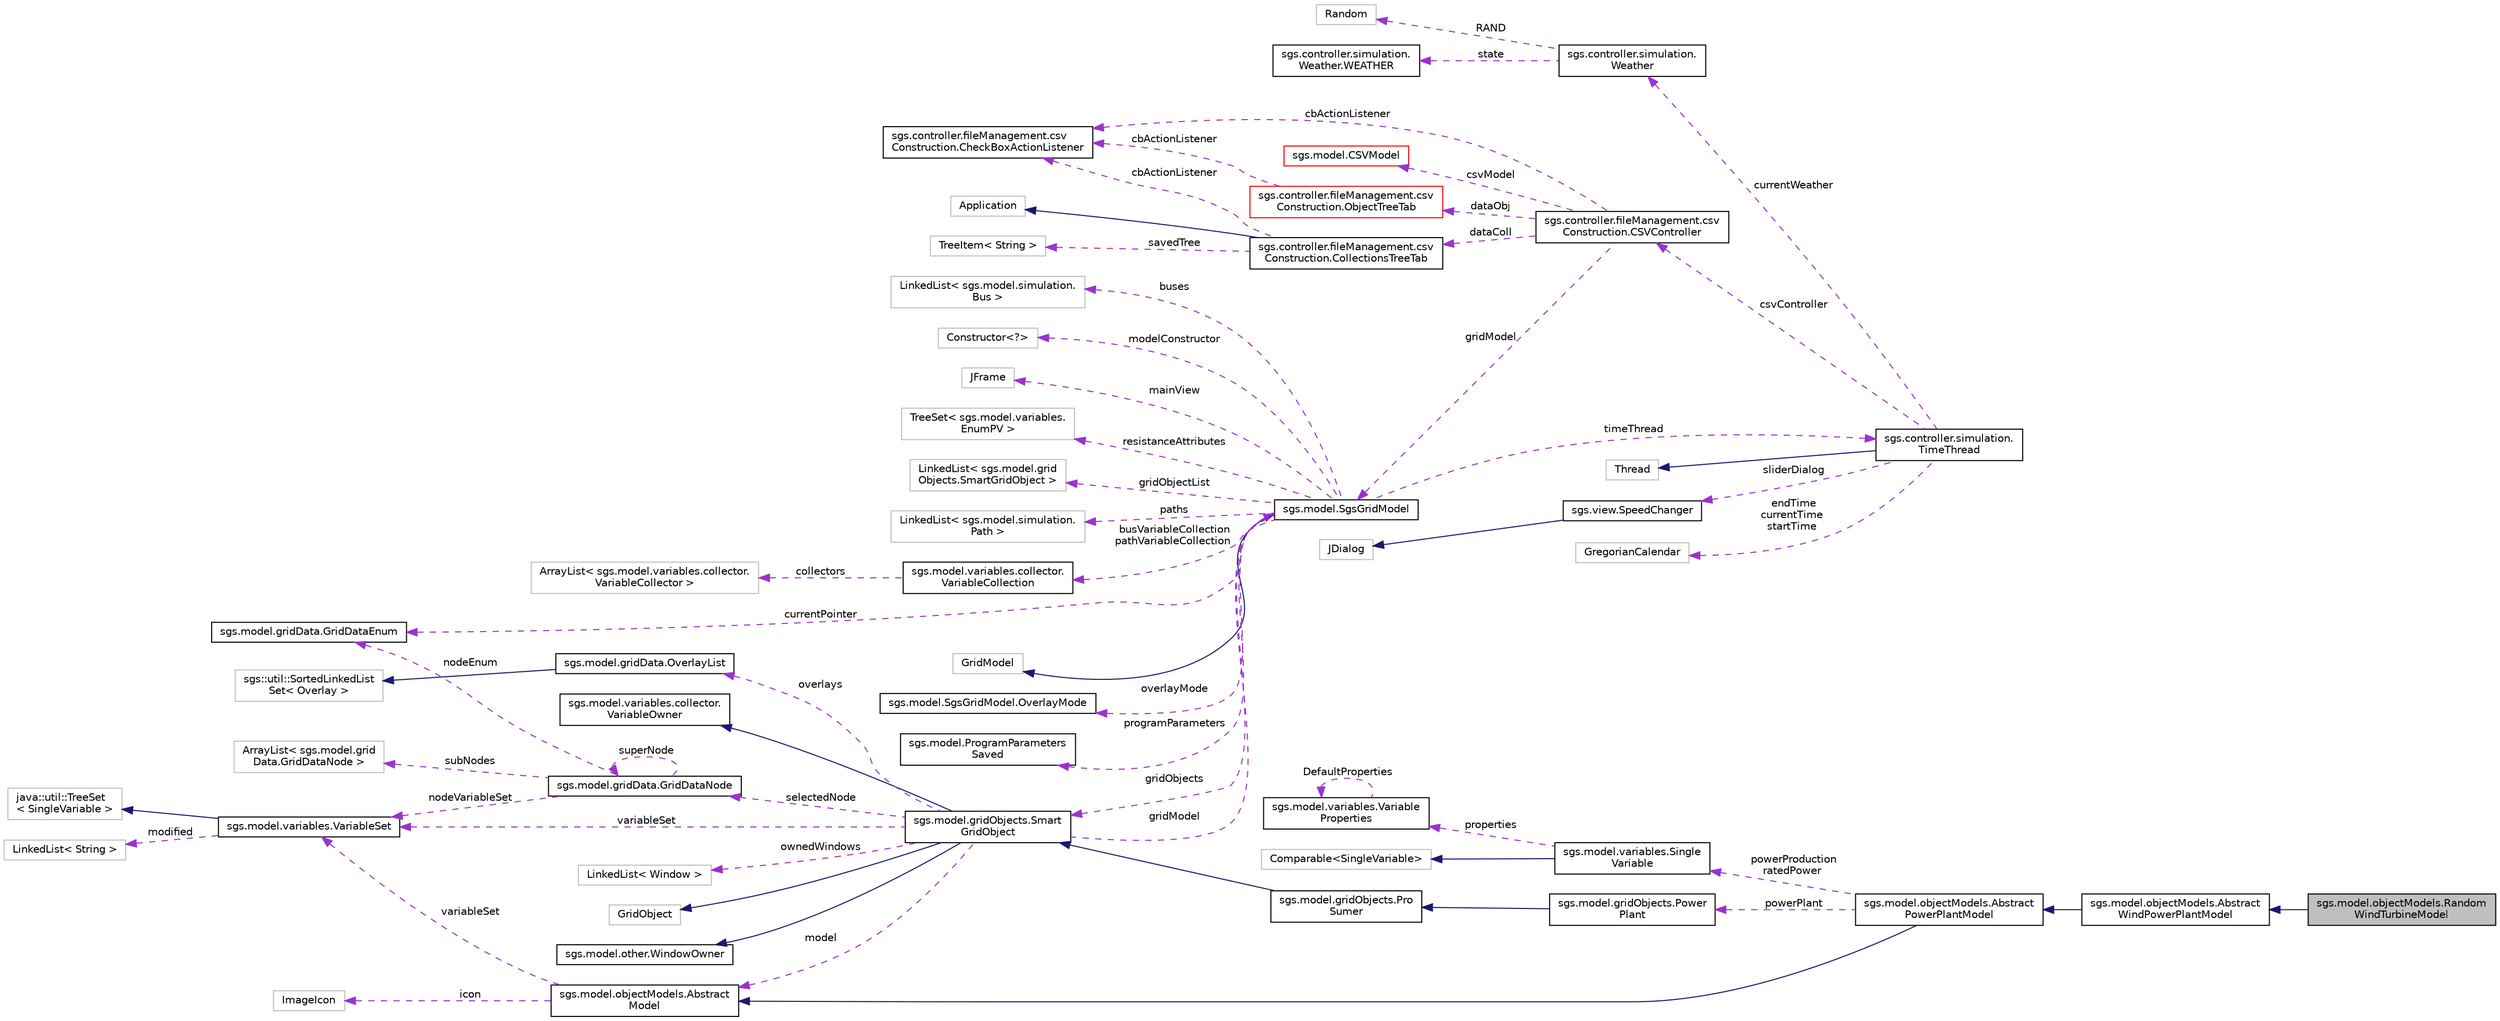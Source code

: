 digraph "sgs.model.objectModels.RandomWindTurbineModel"
{
  edge [fontname="Helvetica",fontsize="10",labelfontname="Helvetica",labelfontsize="10"];
  node [fontname="Helvetica",fontsize="10",shape=record];
  rankdir="LR";
  Node1 [label="sgs.model.objectModels.Random\lWindTurbineModel",height=0.2,width=0.4,color="black", fillcolor="grey75", style="filled" fontcolor="black"];
  Node2 -> Node1 [dir="back",color="midnightblue",fontsize="10",style="solid",fontname="Helvetica"];
  Node2 [label="sgs.model.objectModels.Abstract\lWindPowerPlantModel",height=0.2,width=0.4,color="black", fillcolor="white", style="filled",URL="$classsgs_1_1model_1_1object_models_1_1_abstract_wind_power_plant_model.html"];
  Node3 -> Node2 [dir="back",color="midnightblue",fontsize="10",style="solid",fontname="Helvetica"];
  Node3 [label="sgs.model.objectModels.Abstract\lPowerPlantModel",height=0.2,width=0.4,color="black", fillcolor="white", style="filled",URL="$classsgs_1_1model_1_1object_models_1_1_abstract_power_plant_model.html"];
  Node4 -> Node3 [dir="back",color="midnightblue",fontsize="10",style="solid",fontname="Helvetica"];
  Node4 [label="sgs.model.objectModels.Abstract\lModel",height=0.2,width=0.4,color="black", fillcolor="white", style="filled",URL="$classsgs_1_1model_1_1object_models_1_1_abstract_model.html"];
  Node5 -> Node4 [dir="back",color="darkorchid3",fontsize="10",style="dashed",label=" icon" ,fontname="Helvetica"];
  Node5 [label="ImageIcon",height=0.2,width=0.4,color="grey75", fillcolor="white", style="filled"];
  Node6 -> Node4 [dir="back",color="darkorchid3",fontsize="10",style="dashed",label=" variableSet" ,fontname="Helvetica"];
  Node6 [label="sgs.model.variables.VariableSet",height=0.2,width=0.4,color="black", fillcolor="white", style="filled",URL="$classsgs_1_1model_1_1variables_1_1_variable_set.html"];
  Node7 -> Node6 [dir="back",color="midnightblue",fontsize="10",style="solid",fontname="Helvetica"];
  Node7 [label="java::util::TreeSet\l\< SingleVariable \>",height=0.2,width=0.4,color="grey75", fillcolor="white", style="filled"];
  Node8 -> Node6 [dir="back",color="darkorchid3",fontsize="10",style="dashed",label=" modified" ,fontname="Helvetica"];
  Node8 [label="LinkedList\< String \>",height=0.2,width=0.4,color="grey75", fillcolor="white", style="filled"];
  Node9 -> Node3 [dir="back",color="darkorchid3",fontsize="10",style="dashed",label=" powerProduction\nratedPower" ,fontname="Helvetica"];
  Node9 [label="sgs.model.variables.Single\lVariable",height=0.2,width=0.4,color="black", fillcolor="white", style="filled",URL="$classsgs_1_1model_1_1variables_1_1_single_variable.html"];
  Node10 -> Node9 [dir="back",color="midnightblue",fontsize="10",style="solid",fontname="Helvetica"];
  Node10 [label="Comparable\<SingleVariable\>",height=0.2,width=0.4,color="grey75", fillcolor="white", style="filled"];
  Node11 -> Node9 [dir="back",color="darkorchid3",fontsize="10",style="dashed",label=" properties" ,fontname="Helvetica"];
  Node11 [label="sgs.model.variables.Variable\lProperties",height=0.2,width=0.4,color="black", fillcolor="white", style="filled",URL="$classsgs_1_1model_1_1variables_1_1_variable_properties.html"];
  Node11 -> Node11 [dir="back",color="darkorchid3",fontsize="10",style="dashed",label=" DefaultProperties" ,fontname="Helvetica"];
  Node12 -> Node3 [dir="back",color="darkorchid3",fontsize="10",style="dashed",label=" powerPlant" ,fontname="Helvetica"];
  Node12 [label="sgs.model.gridObjects.Power\lPlant",height=0.2,width=0.4,color="black", fillcolor="white", style="filled",URL="$classsgs_1_1model_1_1grid_objects_1_1_power_plant.html"];
  Node13 -> Node12 [dir="back",color="midnightblue",fontsize="10",style="solid",fontname="Helvetica"];
  Node13 [label="sgs.model.gridObjects.Pro\lSumer",height=0.2,width=0.4,color="black", fillcolor="white", style="filled",URL="$classsgs_1_1model_1_1grid_objects_1_1_pro_sumer.html"];
  Node14 -> Node13 [dir="back",color="midnightblue",fontsize="10",style="solid",fontname="Helvetica"];
  Node14 [label="sgs.model.gridObjects.Smart\lGridObject",height=0.2,width=0.4,color="black", fillcolor="white", style="filled",URL="$classsgs_1_1model_1_1grid_objects_1_1_smart_grid_object.html"];
  Node15 -> Node14 [dir="back",color="midnightblue",fontsize="10",style="solid",fontname="Helvetica"];
  Node15 [label="GridObject",height=0.2,width=0.4,color="grey75", fillcolor="white", style="filled"];
  Node16 -> Node14 [dir="back",color="midnightblue",fontsize="10",style="solid",fontname="Helvetica"];
  Node16 [label="sgs.model.other.WindowOwner",height=0.2,width=0.4,color="black", fillcolor="white", style="filled",URL="$interfacesgs_1_1model_1_1other_1_1_window_owner.html"];
  Node17 -> Node14 [dir="back",color="midnightblue",fontsize="10",style="solid",fontname="Helvetica"];
  Node17 [label="sgs.model.variables.collector.\lVariableOwner",height=0.2,width=0.4,color="black", fillcolor="white", style="filled",URL="$interfacesgs_1_1model_1_1variables_1_1collector_1_1_variable_owner.html"];
  Node18 -> Node14 [dir="back",color="darkorchid3",fontsize="10",style="dashed",label=" overlays" ,fontname="Helvetica"];
  Node18 [label="sgs.model.gridData.OverlayList",height=0.2,width=0.4,color="black", fillcolor="white", style="filled",URL="$classsgs_1_1model_1_1grid_data_1_1_overlay_list.html"];
  Node19 -> Node18 [dir="back",color="midnightblue",fontsize="10",style="solid",fontname="Helvetica"];
  Node19 [label="sgs::util::SortedLinkedList\lSet\< Overlay \>",height=0.2,width=0.4,color="grey75", fillcolor="white", style="filled"];
  Node4 -> Node14 [dir="back",color="darkorchid3",fontsize="10",style="dashed",label=" model" ,fontname="Helvetica"];
  Node20 -> Node14 [dir="back",color="darkorchid3",fontsize="10",style="dashed",label=" selectedNode" ,fontname="Helvetica"];
  Node20 [label="sgs.model.gridData.GridDataNode",height=0.2,width=0.4,color="black", fillcolor="white", style="filled",URL="$classsgs_1_1model_1_1grid_data_1_1_grid_data_node.html"];
  Node21 -> Node20 [dir="back",color="darkorchid3",fontsize="10",style="dashed",label=" nodeEnum" ,fontname="Helvetica"];
  Node21 [label="sgs.model.gridData.GridDataEnum",height=0.2,width=0.4,color="black", fillcolor="white", style="filled",URL="$enumsgs_1_1model_1_1grid_data_1_1_grid_data_enum.html"];
  Node20 -> Node20 [dir="back",color="darkorchid3",fontsize="10",style="dashed",label=" superNode" ,fontname="Helvetica"];
  Node22 -> Node20 [dir="back",color="darkorchid3",fontsize="10",style="dashed",label=" subNodes" ,fontname="Helvetica"];
  Node22 [label="ArrayList\< sgs.model.grid\lData.GridDataNode \>",height=0.2,width=0.4,color="grey75", fillcolor="white", style="filled"];
  Node6 -> Node20 [dir="back",color="darkorchid3",fontsize="10",style="dashed",label=" nodeVariableSet" ,fontname="Helvetica"];
  Node23 -> Node14 [dir="back",color="darkorchid3",fontsize="10",style="dashed",label=" gridModel" ,fontname="Helvetica"];
  Node23 [label="sgs.model.SgsGridModel",height=0.2,width=0.4,color="black", fillcolor="white", style="filled",URL="$classsgs_1_1model_1_1_sgs_grid_model.html"];
  Node24 -> Node23 [dir="back",color="midnightblue",fontsize="10",style="solid",fontname="Helvetica"];
  Node24 [label="GridModel",height=0.2,width=0.4,color="grey75", fillcolor="white", style="filled"];
  Node25 -> Node23 [dir="back",color="darkorchid3",fontsize="10",style="dashed",label=" overlayMode" ,fontname="Helvetica"];
  Node25 [label="sgs.model.SgsGridModel.OverlayMode",height=0.2,width=0.4,color="black", fillcolor="white", style="filled",URL="$enumsgs_1_1model_1_1_sgs_grid_model_1_1_overlay_mode.html"];
  Node26 -> Node23 [dir="back",color="darkorchid3",fontsize="10",style="dashed",label=" programParameters" ,fontname="Helvetica"];
  Node26 [label="sgs.model.ProgramParameters\lSaved",height=0.2,width=0.4,color="black", fillcolor="white", style="filled",URL="$classsgs_1_1model_1_1_program_parameters_saved.html"];
  Node21 -> Node23 [dir="back",color="darkorchid3",fontsize="10",style="dashed",label=" currentPointer" ,fontname="Helvetica"];
  Node14 -> Node23 [dir="back",color="darkorchid3",fontsize="10",style="dashed",label=" gridObjects" ,fontname="Helvetica"];
  Node27 -> Node23 [dir="back",color="darkorchid3",fontsize="10",style="dashed",label=" busVariableCollection\npathVariableCollection" ,fontname="Helvetica"];
  Node27 [label="sgs.model.variables.collector.\lVariableCollection",height=0.2,width=0.4,color="black", fillcolor="white", style="filled",URL="$classsgs_1_1model_1_1variables_1_1collector_1_1_variable_collection.html"];
  Node28 -> Node27 [dir="back",color="darkorchid3",fontsize="10",style="dashed",label=" collectors" ,fontname="Helvetica"];
  Node28 [label="ArrayList\< sgs.model.variables.collector.\lVariableCollector \>",height=0.2,width=0.4,color="grey75", fillcolor="white", style="filled"];
  Node29 -> Node23 [dir="back",color="darkorchid3",fontsize="10",style="dashed",label=" buses" ,fontname="Helvetica"];
  Node29 [label="LinkedList\< sgs.model.simulation.\lBus \>",height=0.2,width=0.4,color="grey75", fillcolor="white", style="filled"];
  Node30 -> Node23 [dir="back",color="darkorchid3",fontsize="10",style="dashed",label=" modelConstructor" ,fontname="Helvetica"];
  Node30 [label="Constructor\<?\>",height=0.2,width=0.4,color="grey75", fillcolor="white", style="filled"];
  Node31 -> Node23 [dir="back",color="darkorchid3",fontsize="10",style="dashed",label=" mainView" ,fontname="Helvetica"];
  Node31 [label="JFrame",height=0.2,width=0.4,color="grey75", fillcolor="white", style="filled"];
  Node32 -> Node23 [dir="back",color="darkorchid3",fontsize="10",style="dashed",label=" resistanceAttributes" ,fontname="Helvetica"];
  Node32 [label="TreeSet\< sgs.model.variables.\lEnumPV \>",height=0.2,width=0.4,color="grey75", fillcolor="white", style="filled"];
  Node33 -> Node23 [dir="back",color="darkorchid3",fontsize="10",style="dashed",label=" timeThread" ,fontname="Helvetica"];
  Node33 [label="sgs.controller.simulation.\lTimeThread",height=0.2,width=0.4,color="black", fillcolor="white", style="filled",URL="$classsgs_1_1controller_1_1simulation_1_1_time_thread.html"];
  Node34 -> Node33 [dir="back",color="midnightblue",fontsize="10",style="solid",fontname="Helvetica"];
  Node34 [label="Thread",height=0.2,width=0.4,color="grey75", fillcolor="white", style="filled"];
  Node35 -> Node33 [dir="back",color="darkorchid3",fontsize="10",style="dashed",label=" csvController" ,fontname="Helvetica"];
  Node35 [label="sgs.controller.fileManagement.csv\lConstruction.CSVController",height=0.2,width=0.4,color="black", fillcolor="white", style="filled",URL="$classsgs_1_1controller_1_1file_management_1_1csv_construction_1_1_c_s_v_controller.html"];
  Node36 -> Node35 [dir="back",color="darkorchid3",fontsize="10",style="dashed",label=" dataColl" ,fontname="Helvetica"];
  Node36 [label="sgs.controller.fileManagement.csv\lConstruction.CollectionsTreeTab",height=0.2,width=0.4,color="black", fillcolor="white", style="filled",URL="$classsgs_1_1controller_1_1file_management_1_1csv_construction_1_1_collections_tree_tab.html"];
  Node37 -> Node36 [dir="back",color="midnightblue",fontsize="10",style="solid",fontname="Helvetica"];
  Node37 [label="Application",height=0.2,width=0.4,color="grey75", fillcolor="white", style="filled"];
  Node38 -> Node36 [dir="back",color="darkorchid3",fontsize="10",style="dashed",label=" savedTree" ,fontname="Helvetica"];
  Node38 [label="TreeItem\< String \>",height=0.2,width=0.4,color="grey75", fillcolor="white", style="filled"];
  Node39 -> Node36 [dir="back",color="darkorchid3",fontsize="10",style="dashed",label=" cbActionListener" ,fontname="Helvetica"];
  Node39 [label="sgs.controller.fileManagement.csv\lConstruction.CheckBoxActionListener",height=0.2,width=0.4,color="black", fillcolor="white", style="filled",URL="$classsgs_1_1controller_1_1file_management_1_1csv_construction_1_1_check_box_action_listener.html"];
  Node23 -> Node35 [dir="back",color="darkorchid3",fontsize="10",style="dashed",label=" gridModel" ,fontname="Helvetica"];
  Node40 -> Node35 [dir="back",color="darkorchid3",fontsize="10",style="dashed",label=" dataObj" ,fontname="Helvetica"];
  Node40 [label="sgs.controller.fileManagement.csv\lConstruction.ObjectTreeTab",height=0.2,width=0.4,color="red", fillcolor="white", style="filled",URL="$classsgs_1_1controller_1_1file_management_1_1csv_construction_1_1_object_tree_tab.html"];
  Node39 -> Node40 [dir="back",color="darkorchid3",fontsize="10",style="dashed",label=" cbActionListener" ,fontname="Helvetica"];
  Node41 -> Node35 [dir="back",color="darkorchid3",fontsize="10",style="dashed",label=" csvModel" ,fontname="Helvetica"];
  Node41 [label="sgs.model.CSVModel",height=0.2,width=0.4,color="red", fillcolor="white", style="filled",URL="$classsgs_1_1model_1_1_c_s_v_model.html"];
  Node39 -> Node35 [dir="back",color="darkorchid3",fontsize="10",style="dashed",label=" cbActionListener" ,fontname="Helvetica"];
  Node42 -> Node33 [dir="back",color="darkorchid3",fontsize="10",style="dashed",label=" sliderDialog" ,fontname="Helvetica"];
  Node42 [label="sgs.view.SpeedChanger",height=0.2,width=0.4,color="black", fillcolor="white", style="filled",URL="$classsgs_1_1view_1_1_speed_changer.html"];
  Node43 -> Node42 [dir="back",color="midnightblue",fontsize="10",style="solid",fontname="Helvetica"];
  Node43 [label="JDialog",height=0.2,width=0.4,color="grey75", fillcolor="white", style="filled"];
  Node44 -> Node33 [dir="back",color="darkorchid3",fontsize="10",style="dashed",label=" endTime\ncurrentTime\nstartTime" ,fontname="Helvetica"];
  Node44 [label="GregorianCalendar",height=0.2,width=0.4,color="grey75", fillcolor="white", style="filled"];
  Node45 -> Node33 [dir="back",color="darkorchid3",fontsize="10",style="dashed",label=" currentWeather" ,fontname="Helvetica"];
  Node45 [label="sgs.controller.simulation.\lWeather",height=0.2,width=0.4,color="black", fillcolor="white", style="filled",URL="$classsgs_1_1controller_1_1simulation_1_1_weather.html"];
  Node46 -> Node45 [dir="back",color="darkorchid3",fontsize="10",style="dashed",label=" state" ,fontname="Helvetica"];
  Node46 [label="sgs.controller.simulation.\lWeather.WEATHER",height=0.2,width=0.4,color="black", fillcolor="white", style="filled",URL="$enumsgs_1_1controller_1_1simulation_1_1_weather_1_1_w_e_a_t_h_e_r.html"];
  Node47 -> Node45 [dir="back",color="darkorchid3",fontsize="10",style="dashed",label=" RAND" ,fontname="Helvetica"];
  Node47 [label="Random",height=0.2,width=0.4,color="grey75", fillcolor="white", style="filled"];
  Node48 -> Node23 [dir="back",color="darkorchid3",fontsize="10",style="dashed",label=" gridObjectList" ,fontname="Helvetica"];
  Node48 [label="LinkedList\< sgs.model.grid\lObjects.SmartGridObject \>",height=0.2,width=0.4,color="grey75", fillcolor="white", style="filled"];
  Node49 -> Node23 [dir="back",color="darkorchid3",fontsize="10",style="dashed",label=" paths" ,fontname="Helvetica"];
  Node49 [label="LinkedList\< sgs.model.simulation.\lPath \>",height=0.2,width=0.4,color="grey75", fillcolor="white", style="filled"];
  Node50 -> Node14 [dir="back",color="darkorchid3",fontsize="10",style="dashed",label=" ownedWindows" ,fontname="Helvetica"];
  Node50 [label="LinkedList\< Window \>",height=0.2,width=0.4,color="grey75", fillcolor="white", style="filled"];
  Node6 -> Node14 [dir="back",color="darkorchid3",fontsize="10",style="dashed",label=" variableSet" ,fontname="Helvetica"];
}

